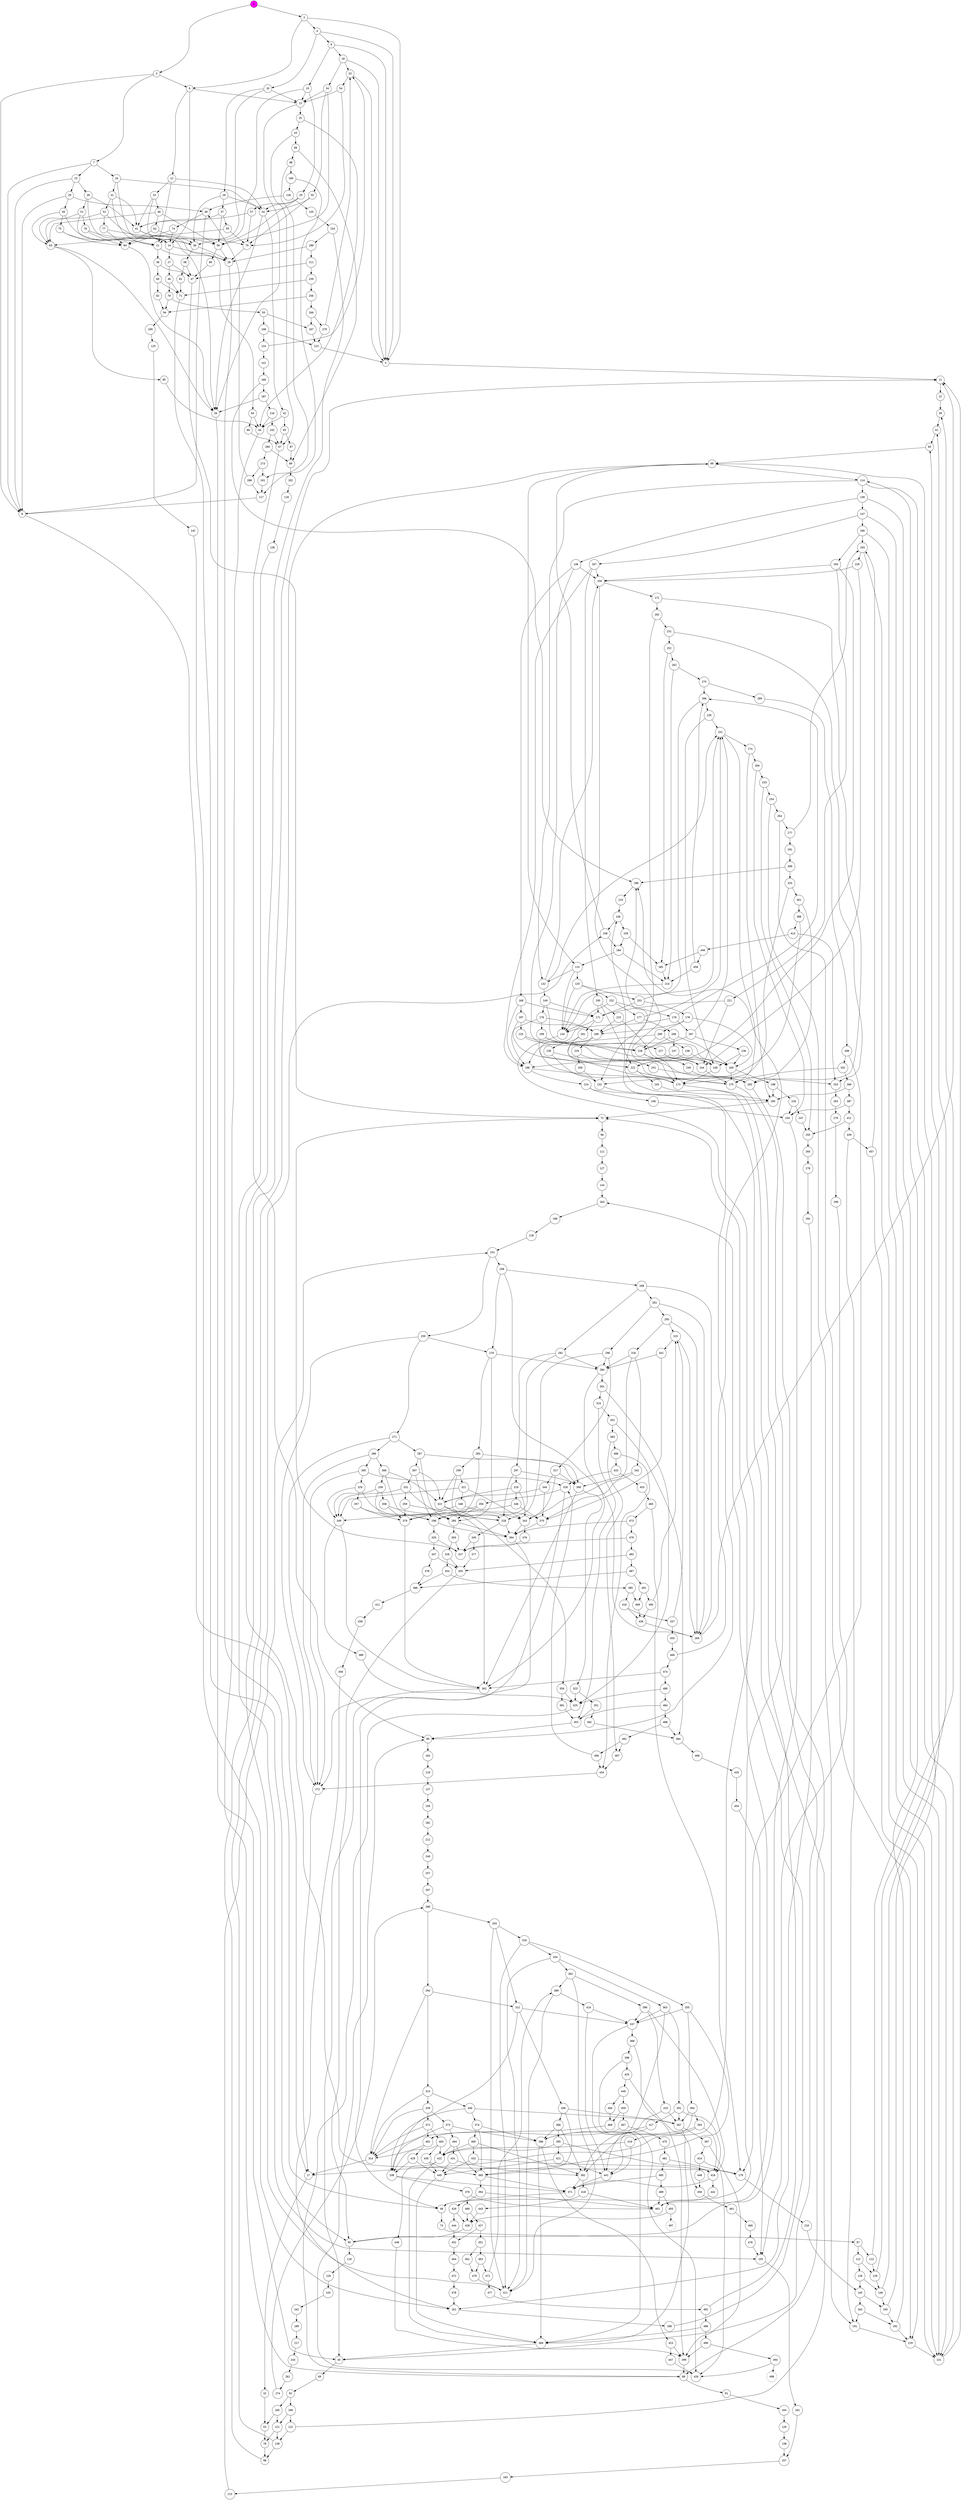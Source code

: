 digraph { node [ fontname = Courier ]
1 [ fillcolor = magenta style=filled shape=circle ]
2 [shape=circle ]
3 [shape=circle ]
4 [shape=circle ]
5 [shape=circle ]
6 [shape=circle ]
7 [shape=circle ]
8 [shape=circle ]
9 [shape=circle ]
10 [shape=circle ]
11 [shape=circle ]
12 [shape=circle ]
13 [shape=circle ]
14 [shape=circle ]
15 [shape=circle ]
16 [shape=circle ]
17 [shape=circle ]
18 [shape=circle ]
19 [shape=circle ]
20 [shape=circle ]
21 [shape=circle ]
22 [shape=circle ]
23 [shape=circle ]
24 [shape=circle ]
25 [shape=circle ]
26 [shape=circle ]
27 [shape=circle ]
28 [shape=circle ]
29 [shape=circle ]
30 [shape=circle ]
31 [shape=circle ]
32 [shape=circle ]
33 [shape=circle ]
34 [shape=circle ]
35 [shape=circle ]
36 [shape=circle ]
37 [shape=circle ]
38 [shape=circle ]
39 [shape=circle ]
40 [shape=circle ]
41 [shape=circle ]
42 [shape=circle ]
43 [shape=circle ]
44 [shape=circle ]
45 [shape=circle ]
46 [shape=circle ]
47 [shape=circle ]
48 [shape=circle ]
49 [shape=circle ]
50 [shape=circle ]
51 [shape=circle ]
52 [shape=circle ]
53 [shape=circle ]
54 [shape=circle ]
55 [shape=circle ]
56 [shape=circle ]
57 [shape=circle ]
58 [shape=circle ]
59 [shape=circle ]
60 [shape=circle ]
61 [shape=circle ]
62 [shape=circle ]
63 [shape=circle ]
64 [shape=circle ]
65 [shape=circle ]
66 [shape=circle ]
67 [shape=circle ]
68 [shape=circle ]
69 [shape=circle ]
70 [shape=circle ]
71 [shape=circle ]
72 [shape=circle ]
73 [shape=circle ]
74 [shape=circle ]
75 [shape=circle ]
76 [shape=circle ]
77 [shape=circle ]
78 [shape=circle ]
79 [shape=circle ]
80 [shape=circle ]
81 [shape=circle ]
82 [shape=circle ]
83 [shape=circle ]
84 [shape=circle ]
85 [shape=circle ]
86 [shape=circle ]
87 [shape=circle ]
88 [shape=circle ]
89 [shape=circle ]
90 [shape=circle ]
91 [shape=circle ]
92 [shape=circle ]
93 [shape=circle ]
94 [shape=circle ]
95 [shape=circle ]
96 [shape=circle ]
97 [shape=circle ]
98 [shape=circle ]
99 [shape=circle ]
100 [shape=circle ]
101 [shape=circle ]
102 [shape=circle ]
103 [shape=circle ]
104 [shape=circle ]
105 [shape=circle ]
106 [shape=circle ]
107 [shape=circle ]
108 [shape=circle ]
109 [shape=circle ]
110 [shape=circle ]
111 [shape=circle ]
112 [shape=circle ]
113 [shape=circle ]
114 [shape=circle ]
115 [shape=circle ]
116 [shape=circle ]
117 [shape=circle ]
118 [shape=circle ]
119 [shape=circle ]
120 [shape=circle ]
121 [shape=circle ]
122 [shape=circle ]
123 [shape=circle ]
124 [shape=circle ]
125 [shape=circle ]
126 [shape=circle ]
127 [shape=circle ]
128 [shape=circle ]
129 [shape=circle ]
130 [shape=circle ]
131 [shape=circle ]
132 [shape=circle ]
133 [shape=circle ]
134 [shape=circle ]
135 [shape=circle ]
136 [shape=circle ]
137 [shape=circle ]
138 [shape=circle ]
139 [shape=circle ]
140 [shape=circle ]
141 [shape=circle ]
142 [shape=circle ]
143 [shape=circle ]
144 [shape=circle ]
145 [shape=circle ]
146 [shape=circle ]
147 [shape=circle ]
148 [shape=circle ]
149 [shape=circle ]
150 [shape=circle ]
151 [shape=circle ]
152 [shape=circle ]
153 [shape=circle ]
154 [shape=circle ]
155 [shape=circle ]
156 [shape=circle ]
157 [shape=circle ]
158 [shape=circle ]
159 [shape=circle ]
160 [shape=circle ]
161 [shape=circle ]
162 [shape=circle ]
163 [shape=circle ]
164 [shape=circle ]
165 [shape=circle ]
166 [shape=circle ]
167 [shape=circle ]
168 [shape=circle ]
169 [shape=circle ]
170 [shape=circle ]
171 [shape=circle ]
172 [shape=circle ]
173 [shape=circle ]
174 [shape=circle ]
175 [shape=circle ]
176 [shape=circle ]
177 [shape=circle ]
178 [shape=circle ]
179 [shape=circle ]
180 [shape=circle ]
181 [shape=circle ]
182 [shape=circle ]
183 [shape=circle ]
184 [shape=circle ]
185 [shape=circle ]
186 [shape=circle ]
187 [shape=circle ]
188 [shape=circle ]
189 [shape=circle ]
190 [shape=circle ]
191 [shape=circle ]
192 [shape=circle ]
193 [shape=circle ]
194 [shape=circle ]
195 [shape=circle ]
196 [shape=circle ]
197 [shape=circle ]
198 [shape=circle ]
199 [shape=circle ]
200 [shape=circle ]
201 [shape=circle ]
202 [shape=circle ]
203 [shape=circle ]
204 [shape=circle ]
205 [shape=circle ]
206 [shape=circle ]
207 [shape=circle ]
208 [shape=circle ]
209 [shape=circle ]
210 [shape=circle ]
211 [shape=circle ]
212 [shape=circle ]
213 [shape=circle ]
214 [shape=circle ]
215 [shape=circle ]
216 [shape=circle ]
217 [shape=circle ]
218 [shape=circle ]
219 [shape=circle ]
220 [shape=circle ]
221 [shape=circle ]
222 [shape=circle ]
223 [shape=circle ]
224 [shape=circle ]
225 [shape=circle ]
226 [shape=circle ]
227 [shape=circle ]
228 [shape=circle ]
229 [shape=circle ]
230 [shape=circle ]
231 [shape=circle ]
232 [shape=circle ]
233 [shape=circle ]
234 [shape=circle ]
235 [shape=circle ]
236 [shape=circle ]
237 [shape=circle ]
238 [shape=circle ]
239 [shape=circle ]
240 [shape=circle ]
241 [shape=circle ]
242 [shape=circle ]
243 [shape=circle ]
244 [shape=circle ]
245 [shape=circle ]
246 [shape=circle ]
247 [shape=circle ]
248 [shape=circle ]
249 [shape=circle ]
250 [shape=circle ]
251 [shape=circle ]
252 [shape=circle ]
253 [shape=circle ]
254 [shape=circle ]
255 [shape=circle ]
256 [shape=circle ]
257 [shape=circle ]
258 [shape=circle ]
259 [shape=circle ]
260 [shape=circle ]
261 [shape=circle ]
262 [shape=circle ]
263 [shape=circle ]
264 [shape=circle ]
265 [shape=circle ]
266 [shape=circle ]
267 [shape=circle ]
268 [shape=circle ]
269 [shape=circle ]
270 [shape=circle ]
271 [shape=circle ]
272 [shape=circle ]
273 [shape=circle ]
274 [shape=circle ]
275 [shape=circle ]
276 [shape=circle ]
277 [shape=circle ]
278 [shape=circle ]
279 [shape=circle ]
280 [shape=circle ]
281 [shape=circle ]
282 [shape=circle ]
283 [shape=circle ]
284 [shape=circle ]
285 [shape=circle ]
286 [shape=circle ]
287 [shape=circle ]
288 [shape=circle ]
289 [shape=circle ]
290 [shape=circle ]
291 [shape=circle ]
292 [shape=circle ]
293 [shape=circle ]
294 [shape=circle ]
295 [shape=circle ]
296 [shape=circle ]
297 [shape=circle ]
298 [shape=circle ]
299 [shape=circle ]
300 [shape=circle ]
301 [shape=circle ]
302 [shape=circle ]
303 [shape=circle ]
304 [shape=circle ]
305 [shape=circle ]
306 [shape=circle ]
307 [shape=circle ]
308 [shape=circle ]
309 [shape=circle ]
310 [shape=circle ]
311 [shape=circle ]
312 [shape=circle ]
313 [shape=circle ]
314 [shape=circle ]
315 [shape=circle ]
316 [shape=circle ]
317 [shape=circle ]
318 [shape=circle ]
319 [shape=circle ]
320 [shape=circle ]
321 [shape=circle ]
322 [shape=circle ]
323 [shape=circle ]
324 [shape=circle ]
325 [shape=circle ]
326 [shape=circle ]
327 [shape=circle ]
328 [shape=circle ]
329 [shape=circle ]
330 [shape=circle ]
331 [shape=circle ]
332 [shape=circle ]
333 [shape=circle ]
334 [shape=circle ]
335 [shape=circle ]
336 [shape=circle ]
337 [shape=circle ]
338 [shape=circle ]
339 [shape=circle ]
340 [shape=circle ]
341 [shape=circle ]
342 [shape=circle ]
343 [shape=circle ]
344 [shape=circle ]
345 [shape=circle ]
346 [shape=circle ]
347 [shape=circle ]
348 [shape=circle ]
349 [shape=circle ]
350 [shape=circle ]
351 [shape=circle ]
352 [shape=circle ]
353 [shape=circle ]
354 [shape=circle ]
355 [shape=circle ]
356 [shape=circle ]
357 [shape=circle ]
358 [shape=circle ]
359 [shape=circle ]
360 [shape=circle ]
361 [shape=circle ]
362 [shape=circle ]
363 [shape=circle ]
364 [shape=circle ]
365 [shape=circle ]
366 [shape=circle ]
367 [shape=circle ]
368 [shape=circle ]
369 [shape=circle ]
370 [shape=circle ]
371 [shape=circle ]
372 [shape=circle ]
373 [shape=circle ]
374 [shape=circle ]
375 [shape=circle ]
376 [shape=circle ]
377 [shape=circle ]
378 [shape=circle ]
379 [shape=circle ]
380 [shape=circle ]
381 [shape=circle ]
382 [shape=circle ]
383 [shape=circle ]
384 [shape=circle ]
385 [shape=circle ]
386 [shape=circle ]
387 [shape=circle ]
388 [shape=circle ]
389 [shape=circle ]
390 [shape=circle ]
391 [shape=circle ]
392 [shape=circle ]
393 [shape=circle ]
394 [shape=circle ]
395 [shape=circle ]
396 [shape=circle ]
397 [shape=circle ]
398 [shape=circle ]
399 [shape=circle ]
400 [shape=circle ]
401 [shape=circle ]
402 [shape=circle ]
403 [shape=circle ]
404 [shape=circle ]
405 [shape=circle ]
406 [shape=circle ]
407 [shape=circle ]
408 [shape=circle ]
409 [shape=circle ]
410 [shape=circle ]
411 [shape=circle ]
412 [shape=circle ]
413 [shape=circle ]
414 [shape=circle ]
415 [shape=circle ]
416 [shape=circle ]
417 [shape=circle ]
418 [shape=circle ]
419 [shape=circle ]
420 [shape=circle ]
421 [shape=circle ]
422 [shape=circle ]
423 [shape=circle ]
424 [shape=circle ]
425 [shape=circle ]
426 [shape=circle ]
427 [shape=circle ]
428 [shape=circle ]
429 [shape=circle ]
430 [shape=circle ]
431 [shape=circle ]
432 [shape=circle ]
433 [shape=circle ]
434 [shape=circle ]
435 [shape=circle ]
436 [shape=circle ]
437 [shape=circle ]
438 [shape=circle ]
439 [shape=circle ]
440 [shape=circle ]
441 [shape=circle ]
442 [shape=circle ]
443 [shape=circle ]
444 [shape=circle ]
445 [shape=circle ]
446 [shape=circle ]
447 [shape=circle ]
448 [shape=circle ]
449 [shape=circle ]
450 [shape=circle ]
451 [shape=circle ]
452 [shape=circle ]
453 [shape=circle ]
454 [shape=circle ]
455 [shape=circle ]
456 [shape=circle ]
457 [shape=circle ]
458 [shape=circle ]
459 [shape=circle ]
460 [shape=circle ]
461 [shape=circle ]
462 [shape=circle ]
463 [shape=circle ]
464 [shape=circle ]
465 [shape=circle ]
466 [shape=circle ]
467 [shape=circle ]
468 [shape=circle ]
469 [shape=circle ]
470 [shape=circle ]
471 [shape=circle ]
472 [shape=circle ]
473 [shape=circle ]
474 [shape=circle ]
475 [shape=circle ]
476 [shape=circle ]
477 [shape=circle ]
478 [shape=circle ]
479 [shape=circle ]
480 [shape=circle ]
481 [shape=circle ]
482 [shape=circle ]
483 [shape=circle ]
484 [shape=circle ]
485 [shape=circle ]
486 [shape=circle ]
487 [shape=circle ]
488 [shape=circle ]
489 [shape=circle ]
490 [shape=circle ]
491 [shape=circle ]
492 [shape=circle ]
493 [shape=circle ]
494 [shape=circle ]
495 [shape=circle ]
496 [shape=circle ]
497 [shape=circle style=dashed ]
498 [shape=circle style=dashed ]

1 -> 2
1 -> 3
2 -> 4
2 -> 5
2 -> 6
3 -> 7
3 -> 6
3 -> 8
4 -> 9
4 -> 5
4 -> 10
5 -> 11
6 -> 12
6 -> 13
6 -> 14
7 -> 15
7 -> 16
7 -> 8
8 -> 17
9 -> 18
9 -> 5
9 -> 19
10 -> 20
10 -> 13
10 -> 21
11 -> 22
12 -> 23
12 -> 24
12 -> 21
13 -> 25
13 -> 26
14 -> 27
14 -> 28
15 -> 29
15 -> 30
15 -> 8
16 -> 31
16 -> 24
16 -> 14
17 -> 32
18 -> 33
18 -> 5
18 -> 34
19 -> 35
19 -> 13
19 -> 36
20 -> 37
20 -> 24
20 -> 36
21 -> 38
21 -> 28
22 -> 39
23 -> 40
23 -> 41
23 -> 36
24 -> 42
24 -> 26
25 -> 43
25 -> 44
26 -> 45
27 -> 46
27 -> 47
28 -> 48
29 -> 49
29 -> 50
29 -> 8
30 -> 51
30 -> 41
30 -> 14
31 -> 52
31 -> 41
31 -> 21
32 -> 53
33 -> 5
33 -> 54
34 -> 55
34 -> 13
34 -> 56
35 -> 57
35 -> 24
35 -> 56
36 -> 58
36 -> 28
37 -> 59
37 -> 41
37 -> 56
38 -> 60
38 -> 47
39 -> 61
40 -> 62
40 -> 63
40 -> 56
41 -> 64
41 -> 26
42 -> 65
42 -> 44
43 -> 66
43 -> 67
44 -> 68
45 -> 69
46 -> 70
46 -> 71
47 -> 72
48 -> 73
49 -> 74
49 -> 8
50 -> 75
50 -> 63
50 -> 14
51 -> 76
51 -> 63
51 -> 21
52 -> 77
52 -> 63
52 -> 36
53 -> 78
54 -> 13
54 -> 79
55 -> 24
55 -> 79
56 -> 80
56 -> 28
57 -> 41
57 -> 79
58 -> 81
58 -> 47
59 -> 63
59 -> 79
60 -> 82
60 -> 71
61 -> 83
62 -> 84
62 -> 79
63 -> 85
63 -> 26
64 -> 86
64 -> 44
65 -> 87
65 -> 67
66 -> 88
66 -> 89
67 -> 90
68 -> 91
69 -> 92
70 -> 93
70 -> 94
71 -> 95
72 -> 96
73 -> 97
74 -> 84
74 -> 14
75 -> 84
75 -> 21
76 -> 84
76 -> 36
77 -> 84
77 -> 56
78 -> 98
79 -> 28
80 -> 47
81 -> 71
82 -> 94
83 -> 99
84 -> 26
85 -> 44
86 -> 67
87 -> 89
88 -> 100
88 -> 101
89 -> 102
90 -> 103
91 -> 104
92 -> 105
92 -> 106
93 -> 107
93 -> 108
94 -> 109
95 -> 110
96 -> 111
97 -> 112
97 -> 113
98 -> 99
99 -> 114
99 -> 115
100 -> 116
100 -> 117
101 -> 117
102 -> 118
103 -> 119
104 -> 120
105 -> 53
105 -> 121
106 -> 121
106 -> 122
107 -> 123
108 -> 123
108 -> 124
109 -> 125
110 -> 126
111 -> 127
112 -> 128
112 -> 129
113 -> 129
113 -> 39
114 -> 130
114 -> 131
114 -> 132
115 -> 133
115 -> 132
115 -> 134
116 -> 49
116 -> 135
117 -> 8
118 -> 136
119 -> 137
120 -> 138
121 -> 78
121 -> 139
122 -> 139
122 -> 140
123 -> 5
124 -> 141
124 -> 33
125 -> 142
126 -> 143
127 -> 144
128 -> 145
128 -> 146
129 -> 146
129 -> 61
130 -> 147
130 -> 131
130 -> 148
131 -> 11
132 -> 149
132 -> 150
132 -> 151
133 -> 152
133 -> 153
133 -> 134
134 -> 17
135 -> 154
136 -> 155
137 -> 156
138 -> 157
139 -> 98
139 -> 158
140 -> 158
140 -> 159
141 -> 160
142 -> 161
143 -> 162
144 -> 163
145 -> 164
145 -> 165
146 -> 165
146 -> 83
147 -> 166
147 -> 131
147 -> 167
148 -> 168
148 -> 150
148 -> 169
149 -> 170
149 -> 171
149 -> 169
150 -> 172
150 -> 173
151 -> 174
151 -> 175
152 -> 176
152 -> 177
152 -> 134
153 -> 178
153 -> 171
153 -> 151
154 -> 179
154 -> 180
155 -> 181
156 -> 182
157 -> 183
158 -> 99
158 -> 184
159 -> 184
159 -> 185
160 -> 186
160 -> 187
161 -> 188
162 -> 189
163 -> 190
164 -> 191
164 -> 192
165 -> 192
165 -> 99
166 -> 193
166 -> 131
166 -> 194
167 -> 195
167 -> 150
167 -> 196
168 -> 197
168 -> 171
168 -> 196
169 -> 198
169 -> 175
170 -> 199
170 -> 200
170 -> 196
171 -> 201
171 -> 173
172 -> 202
172 -> 203
173 -> 45
174 -> 204
174 -> 205
175 -> 48
176 -> 206
176 -> 207
176 -> 134
177 -> 208
177 -> 200
177 -> 151
178 -> 209
178 -> 200
178 -> 169
179 -> 210
180 -> 211
180 -> 28
181 -> 157
182 -> 212
183 -> 213
184 -> 115
184 -> 214
185 -> 214
186 -> 215
187 -> 216
187 -> 26
188 -> 163
189 -> 217
190 -> 218
191 -> 219
192 -> 219
192 -> 114
193 -> 131
193 -> 220
194 -> 221
194 -> 150
194 -> 222
195 -> 223
195 -> 171
195 -> 222
196 -> 224
196 -> 175
197 -> 225
197 -> 200
197 -> 222
198 -> 226
198 -> 205
199 -> 227
199 -> 228
199 -> 222
200 -> 229
200 -> 173
201 -> 230
201 -> 203
202 -> 231
202 -> 232
203 -> 68
204 -> 233
204 -> 234
205 -> 72
206 -> 235
206 -> 134
207 -> 236
207 -> 228
207 -> 151
208 -> 237
208 -> 228
208 -> 169
209 -> 238
209 -> 228
209 -> 196
210 -> 145
211 -> 239
211 -> 47
212 -> 240
213 -> 241
214 -> 134
215 -> 140
216 -> 242
216 -> 44
217 -> 243
218 -> 241
219 -> 131
220 -> 150
220 -> 244
221 -> 171
221 -> 244
222 -> 245
222 -> 175
223 -> 200
223 -> 244
224 -> 246
224 -> 205
225 -> 228
225 -> 244
226 -> 247
226 -> 234
227 -> 248
227 -> 244
228 -> 249
228 -> 173
229 -> 250
229 -> 203
230 -> 251
230 -> 232
231 -> 252
231 -> 253
232 -> 90
233 -> 254
233 -> 255
234 -> 95
235 -> 248
235 -> 151
236 -> 248
236 -> 169
237 -> 248
237 -> 196
238 -> 248
238 -> 222
239 -> 256
239 -> 71
240 -> 257
241 -> 258
241 -> 259
242 -> 260
242 -> 67
243 -> 261
244 -> 175
245 -> 205
246 -> 234
247 -> 255
248 -> 173
249 -> 203
250 -> 232
251 -> 253
252 -> 262
252 -> 185
253 -> 263
254 -> 191
254 -> 264
255 -> 265
256 -> 266
256 -> 94
257 -> 267
258 -> 268
258 -> 269
258 -> 270
259 -> 271
259 -> 270
259 -> 272
260 -> 273
260 -> 89
261 -> 274
262 -> 275
262 -> 214
263 -> 276
264 -> 219
264 -> 277
265 -> 278
266 -> 107
266 -> 279
267 -> 280
268 -> 281
268 -> 269
268 -> 282
269 -> 11
270 -> 283
270 -> 284
270 -> 285
271 -> 286
271 -> 287
271 -> 272
272 -> 17
273 -> 288
273 -> 101
274 -> 280
275 -> 206
275 -> 289
276 -> 290
277 -> 291
277 -> 193
278 -> 292
279 -> 123
279 -> 33
280 -> 293
280 -> 294
281 -> 295
281 -> 269
281 -> 296
282 -> 297
282 -> 284
282 -> 298
283 -> 299
283 -> 300
283 -> 298
284 -> 301
284 -> 302
285 -> 303
285 -> 304
286 -> 305
286 -> 306
286 -> 272
287 -> 307
287 -> 300
287 -> 285
288 -> 49
288 -> 117
289 -> 308
290 -> 155
291 -> 309
292 -> 161
293 -> 310
293 -> 311
293 -> 312
294 -> 313
294 -> 312
294 -> 314
295 -> 315
295 -> 269
295 -> 316
296 -> 317
296 -> 284
296 -> 318
297 -> 319
297 -> 300
297 -> 318
298 -> 320
298 -> 304
299 -> 321
299 -> 322
299 -> 318
300 -> 323
300 -> 302
301 -> 324
301 -> 325
302 -> 45
303 -> 326
303 -> 327
304 -> 48
305 -> 328
305 -> 329
305 -> 272
306 -> 330
306 -> 322
306 -> 285
307 -> 331
307 -> 322
307 -> 298
308 -> 179
308 -> 332
309 -> 186
309 -> 333
310 -> 334
310 -> 311
310 -> 335
311 -> 11
312 -> 336
312 -> 337
312 -> 338
313 -> 339
313 -> 340
313 -> 314
314 -> 17
315 -> 269
315 -> 341
316 -> 342
316 -> 284
316 -> 343
317 -> 344
317 -> 300
317 -> 343
318 -> 345
318 -> 304
319 -> 346
319 -> 322
319 -> 343
320 -> 347
320 -> 327
321 -> 348
321 -> 349
321 -> 343
322 -> 350
322 -> 302
323 -> 351
323 -> 325
324 -> 352
324 -> 353
325 -> 68
326 -> 354
326 -> 355
327 -> 72
328 -> 356
328 -> 272
329 -> 357
329 -> 349
329 -> 285
330 -> 358
330 -> 349
330 -> 298
331 -> 359
331 -> 349
331 -> 318
332 -> 360
332 -> 175
333 -> 361
333 -> 173
334 -> 362
334 -> 311
334 -> 363
335 -> 364
335 -> 337
335 -> 365
336 -> 366
336 -> 367
336 -> 365
337 -> 368
337 -> 369
338 -> 370
338 -> 371
339 -> 372
339 -> 373
339 -> 314
340 -> 374
340 -> 367
340 -> 338
341 -> 284
341 -> 375
342 -> 300
342 -> 375
343 -> 376
343 -> 304
344 -> 322
344 -> 375
345 -> 377
345 -> 327
346 -> 349
346 -> 375
347 -> 378
347 -> 355
348 -> 379
348 -> 375
349 -> 380
349 -> 302
350 -> 381
350 -> 325
351 -> 382
351 -> 353
352 -> 383
352 -> 384
353 -> 90
354 -> 385
354 -> 386
355 -> 95
356 -> 379
356 -> 285
357 -> 379
357 -> 298
358 -> 379
358 -> 318
359 -> 379
359 -> 343
360 -> 387
360 -> 205
361 -> 388
361 -> 203
362 -> 389
362 -> 311
362 -> 390
363 -> 391
363 -> 337
363 -> 392
364 -> 393
364 -> 367
364 -> 392
365 -> 394
365 -> 371
366 -> 395
366 -> 396
366 -> 392
367 -> 397
367 -> 369
368 -> 398
368 -> 399
369 -> 45
370 -> 400
370 -> 401
371 -> 48
372 -> 402
372 -> 403
372 -> 314
373 -> 404
373 -> 396
373 -> 338
374 -> 405
374 -> 396
374 -> 365
375 -> 304
376 -> 327
377 -> 355
378 -> 386
379 -> 302
380 -> 325
381 -> 353
382 -> 384
383 -> 406
383 -> 407
384 -> 408
385 -> 409
385 -> 410
386 -> 411
387 -> 412
387 -> 234
388 -> 413
388 -> 232
389 -> 311
389 -> 414
390 -> 415
390 -> 337
390 -> 416
391 -> 417
391 -> 367
391 -> 416
392 -> 418
392 -> 371
393 -> 419
393 -> 396
393 -> 416
394 -> 420
394 -> 401
395 -> 421
395 -> 422
395 -> 416
396 -> 423
396 -> 369
397 -> 424
397 -> 399
398 -> 425
398 -> 426
399 -> 68
400 -> 427
400 -> 428
401 -> 72
402 -> 429
402 -> 314
403 -> 430
403 -> 422
403 -> 338
404 -> 431
404 -> 422
404 -> 365
405 -> 432
405 -> 422
405 -> 392
406 -> 433
406 -> 434
407 -> 434
408 -> 435
409 -> 436
410 -> 436
410 -> 437
411 -> 438
412 -> 439
412 -> 255
413 -> 440
413 -> 253
414 -> 337
414 -> 441
415 -> 367
415 -> 441
416 -> 442
416 -> 371
417 -> 396
417 -> 441
418 -> 443
418 -> 401
419 -> 422
419 -> 441
420 -> 444
420 -> 428
421 -> 445
421 -> 441
422 -> 446
422 -> 369
423 -> 447
423 -> 399
424 -> 448
424 -> 426
425 -> 449
425 -> 450
426 -> 90
427 -> 451
427 -> 452
428 -> 95
429 -> 445
429 -> 338
430 -> 445
430 -> 365
431 -> 445
431 -> 392
432 -> 445
432 -> 416
433 -> 328
433 -> 453
434 -> 272
435 -> 454
436 -> 269
437 -> 455
437 -> 315
438 -> 456
439 -> 191
439 -> 457
440 -> 458
440 -> 185
441 -> 371
442 -> 401
443 -> 428
444 -> 452
445 -> 369
446 -> 399
447 -> 426
448 -> 450
449 -> 459
449 -> 460
450 -> 461
451 -> 462
451 -> 463
452 -> 464
453 -> 465
454 -> 155
455 -> 466
456 -> 161
457 -> 219
457 -> 193
458 -> 206
458 -> 214
459 -> 467
459 -> 468
460 -> 468
461 -> 469
462 -> 470
463 -> 470
463 -> 471
464 -> 472
465 -> 179
465 -> 473
466 -> 186
466 -> 474
467 -> 402
467 -> 475
468 -> 314
469 -> 476
470 -> 311
471 -> 477
471 -> 389
472 -> 478
473 -> 479
473 -> 304
474 -> 480
474 -> 302
475 -> 481
476 -> 155
477 -> 482
478 -> 161
479 -> 483
479 -> 327
480 -> 484
480 -> 325
481 -> 179
481 -> 485
482 -> 186
482 -> 486
483 -> 487
483 -> 355
484 -> 488
484 -> 353
485 -> 489
485 -> 371
486 -> 490
486 -> 369
487 -> 491
487 -> 386
488 -> 492
488 -> 384
489 -> 493
489 -> 401
490 -> 494
490 -> 399
491 -> 409
491 -> 495
492 -> 496
492 -> 407
493 -> 497
493 -> 428
494 -> 498
494 -> 426
495 -> 436
495 -> 315
496 -> 328
496 -> 434

}